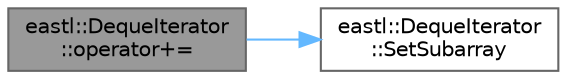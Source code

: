 digraph "eastl::DequeIterator::operator+="
{
 // LATEX_PDF_SIZE
  bgcolor="transparent";
  edge [fontname=Helvetica,fontsize=10,labelfontname=Helvetica,labelfontsize=10];
  node [fontname=Helvetica,fontsize=10,shape=box,height=0.2,width=0.4];
  rankdir="LR";
  Node1 [id="Node000001",label="eastl::DequeIterator\l::operator+=",height=0.2,width=0.4,color="gray40", fillcolor="grey60", style="filled", fontcolor="black",tooltip=" "];
  Node1 -> Node2 [id="edge2_Node000001_Node000002",color="steelblue1",style="solid",tooltip=" "];
  Node2 [id="Node000002",label="eastl::DequeIterator\l::SetSubarray",height=0.2,width=0.4,color="grey40", fillcolor="white", style="filled",URL="$structeastl_1_1_deque_iterator.html#a4eaa52a4276d68efa023cbfbf6073cd3",tooltip=" "];
}
